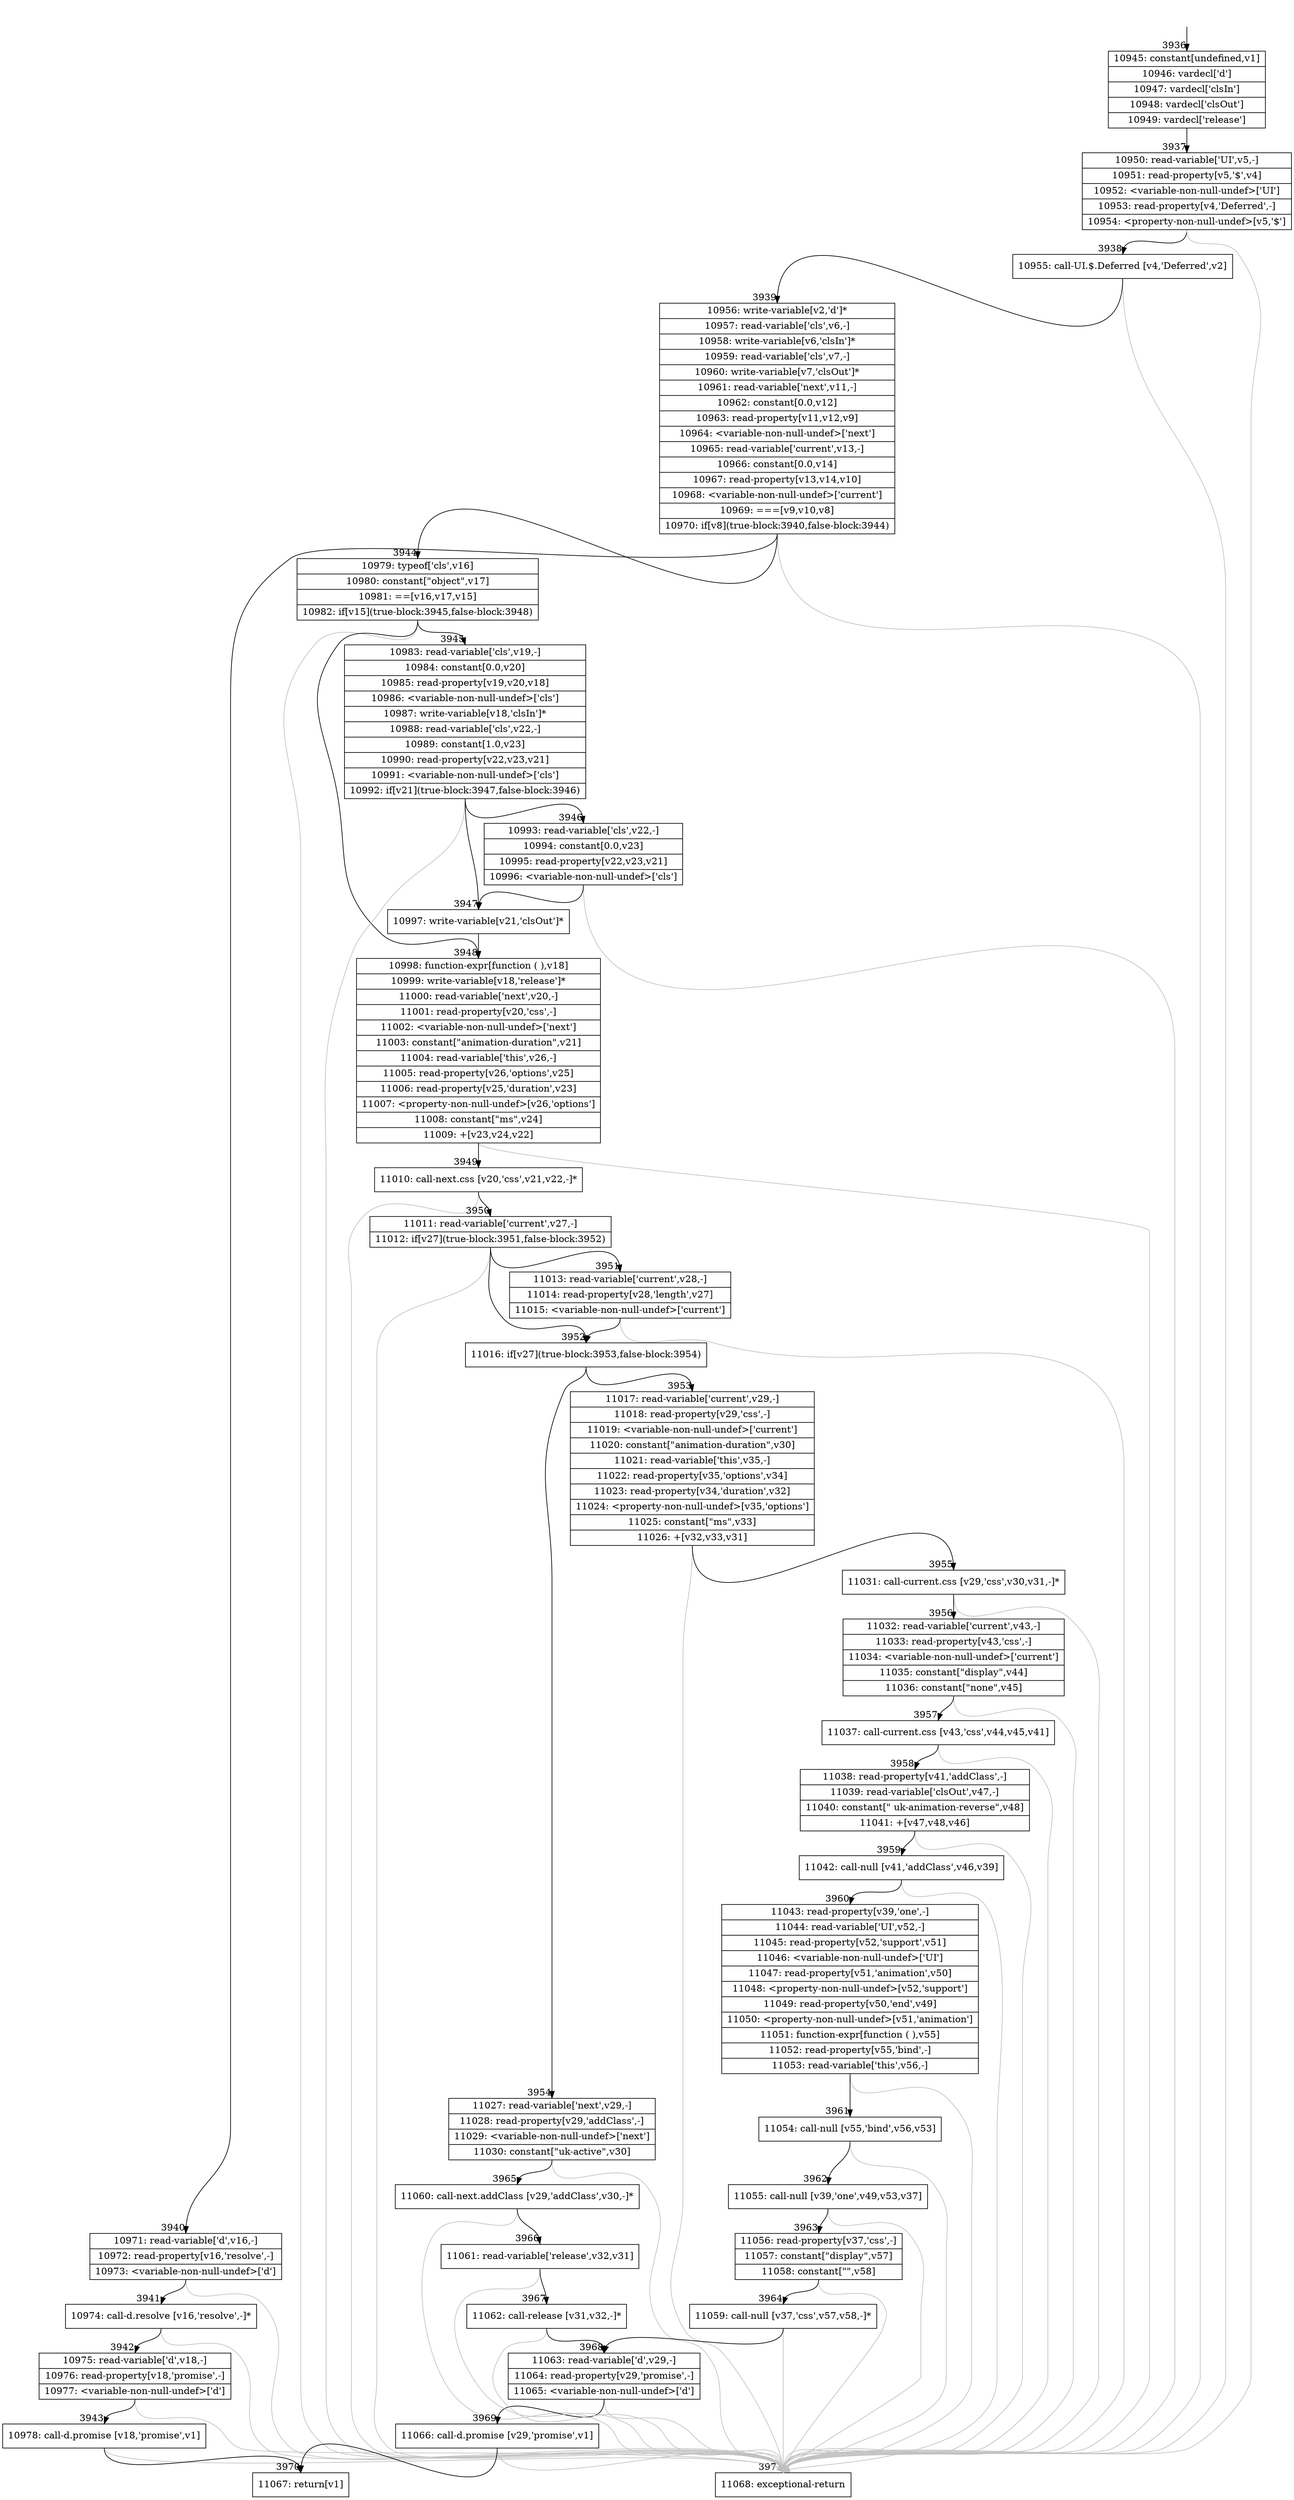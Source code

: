 digraph {
rankdir="TD"
BB_entry292[shape=none,label=""];
BB_entry292 -> BB3936 [tailport=s, headport=n, headlabel="    3936"]
BB3936 [shape=record label="{10945: constant[undefined,v1]|10946: vardecl['d']|10947: vardecl['clsIn']|10948: vardecl['clsOut']|10949: vardecl['release']}" ] 
BB3936 -> BB3937 [tailport=s, headport=n, headlabel="      3937"]
BB3937 [shape=record label="{10950: read-variable['UI',v5,-]|10951: read-property[v5,'$',v4]|10952: \<variable-non-null-undef\>['UI']|10953: read-property[v4,'Deferred',-]|10954: \<property-non-null-undef\>[v5,'$']}" ] 
BB3937 -> BB3938 [tailport=s, headport=n, headlabel="      3938"]
BB3937 -> BB3971 [tailport=s, headport=n, color=gray, headlabel="      3971"]
BB3938 [shape=record label="{10955: call-UI.$.Deferred [v4,'Deferred',v2]}" ] 
BB3938 -> BB3939 [tailport=s, headport=n, headlabel="      3939"]
BB3938 -> BB3971 [tailport=s, headport=n, color=gray]
BB3939 [shape=record label="{10956: write-variable[v2,'d']*|10957: read-variable['cls',v6,-]|10958: write-variable[v6,'clsIn']*|10959: read-variable['cls',v7,-]|10960: write-variable[v7,'clsOut']*|10961: read-variable['next',v11,-]|10962: constant[0.0,v12]|10963: read-property[v11,v12,v9]|10964: \<variable-non-null-undef\>['next']|10965: read-variable['current',v13,-]|10966: constant[0.0,v14]|10967: read-property[v13,v14,v10]|10968: \<variable-non-null-undef\>['current']|10969: ===[v9,v10,v8]|10970: if[v8](true-block:3940,false-block:3944)}" ] 
BB3939 -> BB3940 [tailport=s, headport=n, headlabel="      3940"]
BB3939 -> BB3944 [tailport=s, headport=n, headlabel="      3944"]
BB3939 -> BB3971 [tailport=s, headport=n, color=gray]
BB3940 [shape=record label="{10971: read-variable['d',v16,-]|10972: read-property[v16,'resolve',-]|10973: \<variable-non-null-undef\>['d']}" ] 
BB3940 -> BB3941 [tailport=s, headport=n, headlabel="      3941"]
BB3940 -> BB3971 [tailport=s, headport=n, color=gray]
BB3941 [shape=record label="{10974: call-d.resolve [v16,'resolve',-]*}" ] 
BB3941 -> BB3942 [tailport=s, headport=n, headlabel="      3942"]
BB3941 -> BB3971 [tailport=s, headport=n, color=gray]
BB3942 [shape=record label="{10975: read-variable['d',v18,-]|10976: read-property[v18,'promise',-]|10977: \<variable-non-null-undef\>['d']}" ] 
BB3942 -> BB3943 [tailport=s, headport=n, headlabel="      3943"]
BB3942 -> BB3971 [tailport=s, headport=n, color=gray]
BB3943 [shape=record label="{10978: call-d.promise [v18,'promise',v1]}" ] 
BB3943 -> BB3970 [tailport=s, headport=n, headlabel="      3970"]
BB3943 -> BB3971 [tailport=s, headport=n, color=gray]
BB3944 [shape=record label="{10979: typeof['cls',v16]|10980: constant[\"object\",v17]|10981: ==[v16,v17,v15]|10982: if[v15](true-block:3945,false-block:3948)}" ] 
BB3944 -> BB3945 [tailport=s, headport=n, headlabel="      3945"]
BB3944 -> BB3948 [tailport=s, headport=n, headlabel="      3948"]
BB3944 -> BB3971 [tailport=s, headport=n, color=gray]
BB3945 [shape=record label="{10983: read-variable['cls',v19,-]|10984: constant[0.0,v20]|10985: read-property[v19,v20,v18]|10986: \<variable-non-null-undef\>['cls']|10987: write-variable[v18,'clsIn']*|10988: read-variable['cls',v22,-]|10989: constant[1.0,v23]|10990: read-property[v22,v23,v21]|10991: \<variable-non-null-undef\>['cls']|10992: if[v21](true-block:3947,false-block:3946)}" ] 
BB3945 -> BB3947 [tailport=s, headport=n, headlabel="      3947"]
BB3945 -> BB3946 [tailport=s, headport=n, headlabel="      3946"]
BB3945 -> BB3971 [tailport=s, headport=n, color=gray]
BB3946 [shape=record label="{10993: read-variable['cls',v22,-]|10994: constant[0.0,v23]|10995: read-property[v22,v23,v21]|10996: \<variable-non-null-undef\>['cls']}" ] 
BB3946 -> BB3947 [tailport=s, headport=n]
BB3946 -> BB3971 [tailport=s, headport=n, color=gray]
BB3947 [shape=record label="{10997: write-variable[v21,'clsOut']*}" ] 
BB3947 -> BB3948 [tailport=s, headport=n]
BB3948 [shape=record label="{10998: function-expr[function ( ),v18]|10999: write-variable[v18,'release']*|11000: read-variable['next',v20,-]|11001: read-property[v20,'css',-]|11002: \<variable-non-null-undef\>['next']|11003: constant[\"animation-duration\",v21]|11004: read-variable['this',v26,-]|11005: read-property[v26,'options',v25]|11006: read-property[v25,'duration',v23]|11007: \<property-non-null-undef\>[v26,'options']|11008: constant[\"ms\",v24]|11009: +[v23,v24,v22]}" ] 
BB3948 -> BB3949 [tailport=s, headport=n, headlabel="      3949"]
BB3948 -> BB3971 [tailport=s, headport=n, color=gray]
BB3949 [shape=record label="{11010: call-next.css [v20,'css',v21,v22,-]*}" ] 
BB3949 -> BB3950 [tailport=s, headport=n, headlabel="      3950"]
BB3949 -> BB3971 [tailport=s, headport=n, color=gray]
BB3950 [shape=record label="{11011: read-variable['current',v27,-]|11012: if[v27](true-block:3951,false-block:3952)}" ] 
BB3950 -> BB3952 [tailport=s, headport=n, headlabel="      3952"]
BB3950 -> BB3951 [tailport=s, headport=n, headlabel="      3951"]
BB3950 -> BB3971 [tailport=s, headport=n, color=gray]
BB3951 [shape=record label="{11013: read-variable['current',v28,-]|11014: read-property[v28,'length',v27]|11015: \<variable-non-null-undef\>['current']}" ] 
BB3951 -> BB3952 [tailport=s, headport=n]
BB3951 -> BB3971 [tailport=s, headport=n, color=gray]
BB3952 [shape=record label="{11016: if[v27](true-block:3953,false-block:3954)}" ] 
BB3952 -> BB3953 [tailport=s, headport=n, headlabel="      3953"]
BB3952 -> BB3954 [tailport=s, headport=n, headlabel="      3954"]
BB3953 [shape=record label="{11017: read-variable['current',v29,-]|11018: read-property[v29,'css',-]|11019: \<variable-non-null-undef\>['current']|11020: constant[\"animation-duration\",v30]|11021: read-variable['this',v35,-]|11022: read-property[v35,'options',v34]|11023: read-property[v34,'duration',v32]|11024: \<property-non-null-undef\>[v35,'options']|11025: constant[\"ms\",v33]|11026: +[v32,v33,v31]}" ] 
BB3953 -> BB3955 [tailport=s, headport=n, headlabel="      3955"]
BB3953 -> BB3971 [tailport=s, headport=n, color=gray]
BB3954 [shape=record label="{11027: read-variable['next',v29,-]|11028: read-property[v29,'addClass',-]|11029: \<variable-non-null-undef\>['next']|11030: constant[\"uk-active\",v30]}" ] 
BB3954 -> BB3965 [tailport=s, headport=n, headlabel="      3965"]
BB3954 -> BB3971 [tailport=s, headport=n, color=gray]
BB3955 [shape=record label="{11031: call-current.css [v29,'css',v30,v31,-]*}" ] 
BB3955 -> BB3956 [tailport=s, headport=n, headlabel="      3956"]
BB3955 -> BB3971 [tailport=s, headport=n, color=gray]
BB3956 [shape=record label="{11032: read-variable['current',v43,-]|11033: read-property[v43,'css',-]|11034: \<variable-non-null-undef\>['current']|11035: constant[\"display\",v44]|11036: constant[\"none\",v45]}" ] 
BB3956 -> BB3957 [tailport=s, headport=n, headlabel="      3957"]
BB3956 -> BB3971 [tailport=s, headport=n, color=gray]
BB3957 [shape=record label="{11037: call-current.css [v43,'css',v44,v45,v41]}" ] 
BB3957 -> BB3958 [tailport=s, headport=n, headlabel="      3958"]
BB3957 -> BB3971 [tailport=s, headport=n, color=gray]
BB3958 [shape=record label="{11038: read-property[v41,'addClass',-]|11039: read-variable['clsOut',v47,-]|11040: constant[\" uk-animation-reverse\",v48]|11041: +[v47,v48,v46]}" ] 
BB3958 -> BB3959 [tailport=s, headport=n, headlabel="      3959"]
BB3958 -> BB3971 [tailport=s, headport=n, color=gray]
BB3959 [shape=record label="{11042: call-null [v41,'addClass',v46,v39]}" ] 
BB3959 -> BB3960 [tailport=s, headport=n, headlabel="      3960"]
BB3959 -> BB3971 [tailport=s, headport=n, color=gray]
BB3960 [shape=record label="{11043: read-property[v39,'one',-]|11044: read-variable['UI',v52,-]|11045: read-property[v52,'support',v51]|11046: \<variable-non-null-undef\>['UI']|11047: read-property[v51,'animation',v50]|11048: \<property-non-null-undef\>[v52,'support']|11049: read-property[v50,'end',v49]|11050: \<property-non-null-undef\>[v51,'animation']|11051: function-expr[function ( ),v55]|11052: read-property[v55,'bind',-]|11053: read-variable['this',v56,-]}" ] 
BB3960 -> BB3961 [tailport=s, headport=n, headlabel="      3961"]
BB3960 -> BB3971 [tailport=s, headport=n, color=gray]
BB3961 [shape=record label="{11054: call-null [v55,'bind',v56,v53]}" ] 
BB3961 -> BB3962 [tailport=s, headport=n, headlabel="      3962"]
BB3961 -> BB3971 [tailport=s, headport=n, color=gray]
BB3962 [shape=record label="{11055: call-null [v39,'one',v49,v53,v37]}" ] 
BB3962 -> BB3963 [tailport=s, headport=n, headlabel="      3963"]
BB3962 -> BB3971 [tailport=s, headport=n, color=gray]
BB3963 [shape=record label="{11056: read-property[v37,'css',-]|11057: constant[\"display\",v57]|11058: constant[\"\",v58]}" ] 
BB3963 -> BB3964 [tailport=s, headport=n, headlabel="      3964"]
BB3963 -> BB3971 [tailport=s, headport=n, color=gray]
BB3964 [shape=record label="{11059: call-null [v37,'css',v57,v58,-]*}" ] 
BB3964 -> BB3968 [tailport=s, headport=n, headlabel="      3968"]
BB3964 -> BB3971 [tailport=s, headport=n, color=gray]
BB3965 [shape=record label="{11060: call-next.addClass [v29,'addClass',v30,-]*}" ] 
BB3965 -> BB3966 [tailport=s, headport=n, headlabel="      3966"]
BB3965 -> BB3971 [tailport=s, headport=n, color=gray]
BB3966 [shape=record label="{11061: read-variable['release',v32,v31]}" ] 
BB3966 -> BB3967 [tailport=s, headport=n, headlabel="      3967"]
BB3966 -> BB3971 [tailport=s, headport=n, color=gray]
BB3967 [shape=record label="{11062: call-release [v31,v32,-]*}" ] 
BB3967 -> BB3968 [tailport=s, headport=n]
BB3967 -> BB3971 [tailport=s, headport=n, color=gray]
BB3968 [shape=record label="{11063: read-variable['d',v29,-]|11064: read-property[v29,'promise',-]|11065: \<variable-non-null-undef\>['d']}" ] 
BB3968 -> BB3969 [tailport=s, headport=n, headlabel="      3969"]
BB3968 -> BB3971 [tailport=s, headport=n, color=gray]
BB3969 [shape=record label="{11066: call-d.promise [v29,'promise',v1]}" ] 
BB3969 -> BB3970 [tailport=s, headport=n]
BB3969 -> BB3971 [tailport=s, headport=n, color=gray]
BB3970 [shape=record label="{11067: return[v1]}" ] 
BB3971 [shape=record label="{11068: exceptional-return}" ] 
//#$~ 3035
}
